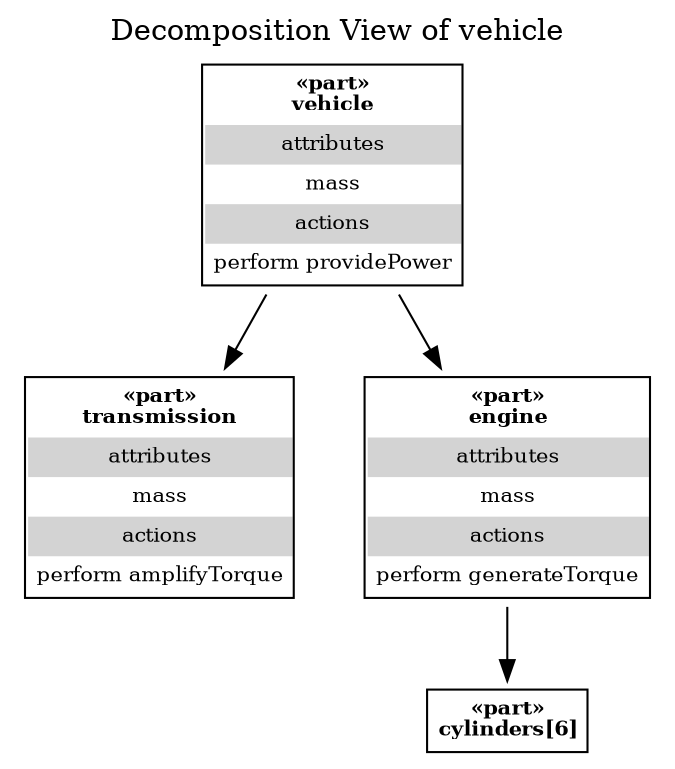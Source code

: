digraph DecompositionView {
  rankdir = TB;
  node [shape = none; fontsize = 10;];
  
  vehicle [label = <
    <table border="1" cellspacing="0" cellpadding="4" cellborder="0">
    <tr><td colspan="1" border="0"><b>«part»<br/>vehicle</b></td></tr>
    <tr><td colspan="1" bgcolor="lightgrey">attributes</td></tr>
    <tr><td>mass</td></tr>
    <tr><td colspan="1" bgcolor="lightgrey">actions</td></tr>
    <tr><td>perform providePower</td></tr>
    </table>
    >;];
  
  transmission [label = <
    <table border="1" cellspacing="0" cellpadding="4" cellborder="0">
    <tr><td colspan="1" border="0"><b>«part»<br/>transmission</b></td></tr>
    <tr><td colspan="1" bgcolor="lightgrey">attributes</td></tr>
    <tr><td>mass</td></tr>
    <tr><td colspan="1" bgcolor="lightgrey">actions</td></tr>
    <tr><td>perform amplifyTorque</td></tr>
    </table>
    >;];
  
  engine [label = <
    <table border="1" cellspacing="0" cellpadding="4" cellborder="0">
    <tr><td colspan="1" border="0"><b>«part»<br/>engine</b></td></tr>
    <tr><td colspan="1" bgcolor="lightgrey">attributes</td></tr>
    <tr><td>mass</td></tr>
    <tr><td colspan="1" bgcolor="lightgrey">actions</td></tr>
    <tr><td>perform generateTorque</td></tr>
    </table>
    >;];
  
  cylinders [label = <
    <table border="1" cellspacing="0" cellpadding="4" cellborder="0">
    <tr><td colspan="1" border="0"><b>«part»<br/>cylinders[6]</b></td></tr>
    </table>
    >;];
  
  vehicle -> transmission;
  vehicle -> engine;
  engine -> cylinders;
  
  label = "Decomposition View of vehicle";
  labelloc = "t";
}